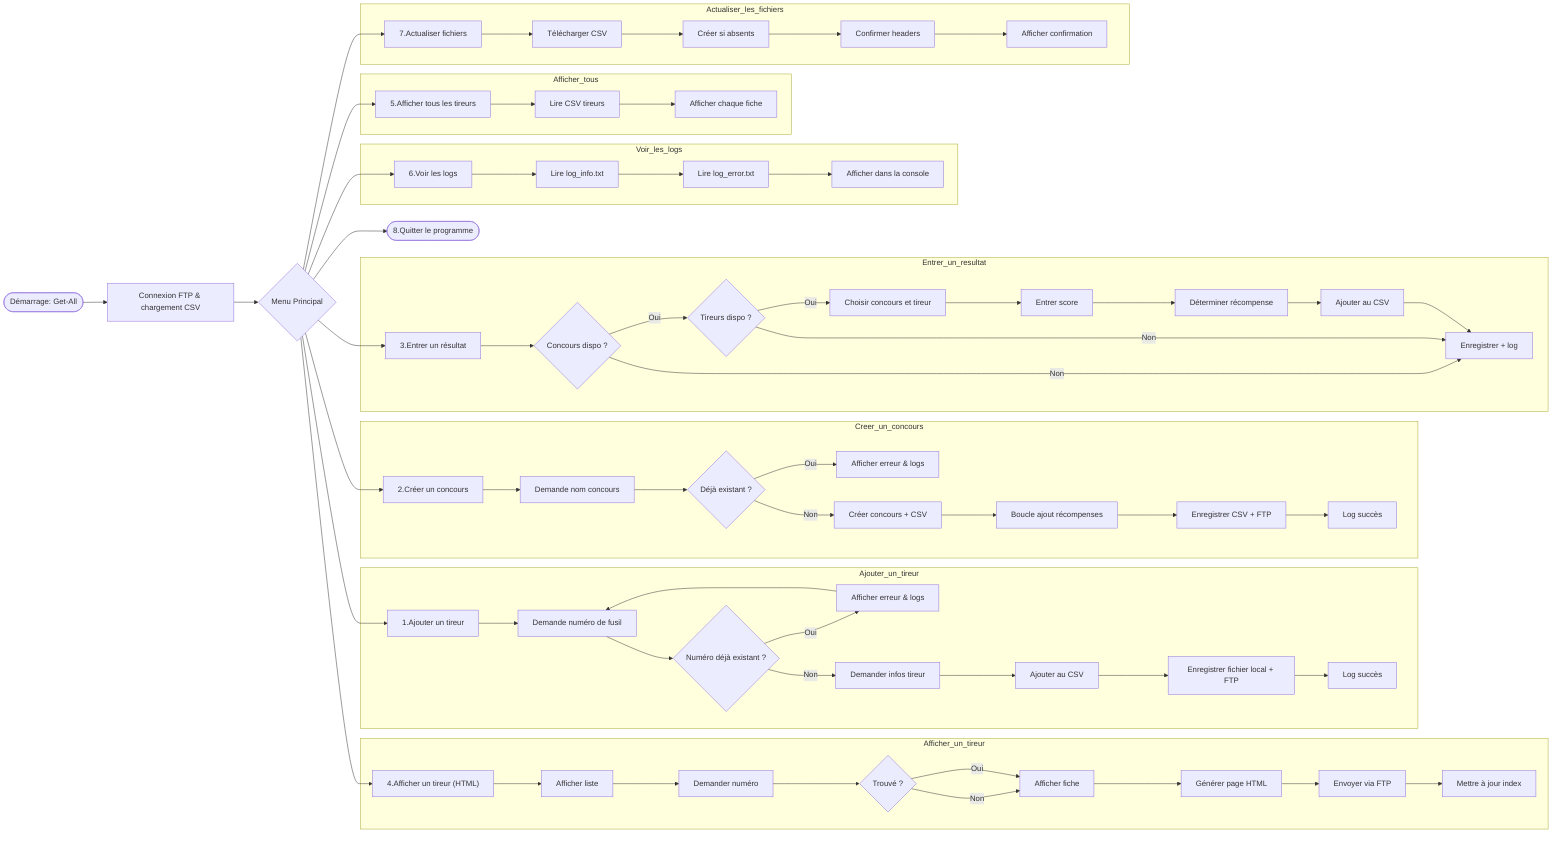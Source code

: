 flowchart LR
    Start([Démarrage: Get-All])
    Init[Connexion FTP & chargement CSV]
    Menu{Menu Principal}

    Start --> Init --> Menu

    %% 1. Ajouter un tireur
    Menu --> ATF["1.Ajouter un tireur"]
    subgraph Ajouter_un_tireur
        AT1[Demande numéro de fusil]
        AT2{Numéro déjà existant ?}
        AT3[Afficher erreur & logs]
        AT4[Demander infos tireur]
        AT5[Ajouter au CSV]
        AT6[Enregistrer fichier local + FTP]
        AT7[Log succès]
        ATF --> AT1 --> AT2
        AT2 -- Oui --> AT3 --> AT1
        AT2 -- Non --> AT4 --> AT5 --> AT6 --> AT7
    end

    %% 2. Créer un concours
    Menu --> ACCF["2.Créer un concours"]
    subgraph Creer_un_concours
        AC1[Demande nom concours]
        AC2{Déjà existant ?}
        AC3[Afficher erreur & logs]
        AC4[Créer concours + CSV]
        AC5[Boucle ajout récompenses]
        AC6[Enregistrer CSV + FTP]
        AC7[Log succès]
        ACCF --> AC1 --> AC2
        AC2 -- Oui --> AC3
        AC2 -- Non --> AC4 --> AC5 --> AC6 --> AC7
    end

    %% 3. Entrer un résultat
    Menu --> ARF["3.Entrer un résultat"]
    subgraph Entrer_un_resultat
        AR1{Concours dispo ?}
        AR2{Tireurs dispo ?}
        AR3[Choisir concours et tireur]
        AR4[Entrer score]
        AR5[Déterminer récompense]
        AR6[Ajouter au CSV]
        AR7[Enregistrer + log]
        ARF --> AR1
        AR1 -- Non --> AR7
        AR1 -- Oui --> AR2
        AR2 -- Non --> AR7
        AR2 -- Oui --> AR3 --> AR4 --> AR5 --> AR6 --> AR7
    end

    %% 4. Afficher un tireur
    Menu --> STF["4.Afficher un tireur (HTML)"]
    subgraph Afficher_un_tireur
        ST1[Afficher liste]
        ST2[Demander numéro]
        ST3{Trouvé ?}
        ST4[Afficher fiche]
        ST5[Générer page HTML]
        ST6[Envoyer via FTP]
        ST7[Mettre à jour index]
        STF --> ST1 --> ST2 --> ST3
        ST3 -- Non --> ST4
        ST3 -- Oui --> ST4 --> ST5 --> ST6 --> ST7
    end

    %% 5. Afficher tous les tireurs
    Menu --> SAF["5.Afficher tous les tireurs"]
    subgraph Afficher_tous
        SA1[Lire CSV tireurs]
        SA2[Afficher chaque fiche]
        SAF --> SA1 --> SA2
    end

    %% 6. Voir les logs
    Menu --> LF["6.Voir les logs"]
    subgraph Voir_les_logs
        L1[Lire log_info.txt]
        L2[Lire log_error.txt]
        L3[Afficher dans la console]
        LF --> L1 --> L2 --> L3
    end

    %% 7. Actualiser les fichiers
    Menu --> RF["7.Actualiser fichiers"]
    subgraph Actualiser_les_fichiers
        R1[Télécharger CSV]
        R2[Créer si absents]
        R3[Confirmer headers]
        R4[Afficher confirmation]
        RF --> R1 --> R2 --> R3 --> R4
    end

    %% 8. Quitter
    Menu --> Quit([8.Quitter le programme])
